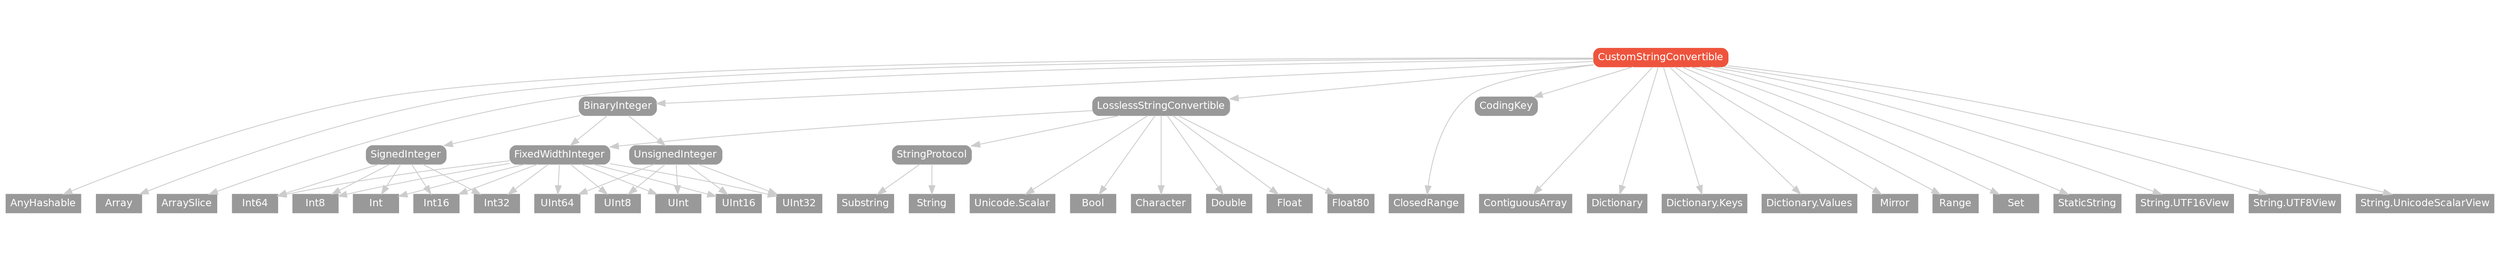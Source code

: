 strict digraph "CustomStringConvertible - Type Hierarchy - SwiftDoc.org" {
    pad="0.1,0.8"
    node [shape=box, style="filled,rounded", color="#999999", fillcolor="#999999", fontcolor=white, fontname=Helvetica, fontnames="Helvetica,sansserif", fontsize=12, margin="0.07,0.05", height="0.3"]
    edge [color="#cccccc"]
    "AnyHashable" [URL="/type/AnyHashable/hierarchy/", style=filled]
    "Array" [URL="/type/Array/hierarchy/", style=filled]
    "ArraySlice" [URL="/type/ArraySlice/hierarchy/", style=filled]
    "BinaryInteger" [URL="/protocol/BinaryInteger/hierarchy/"]
    "Bool" [URL="/type/Bool/hierarchy/", style=filled]
    "Character" [URL="/type/Character/hierarchy/", style=filled]
    "ClosedRange" [URL="/type/ClosedRange/hierarchy/", style=filled]
    "CodingKey" [URL="/protocol/CodingKey/hierarchy/"]
    "ContiguousArray" [URL="/type/ContiguousArray/hierarchy/", style=filled]
    "CustomStringConvertible" [URL="/protocol/CustomStringConvertible/", style="filled,rounded", fillcolor="#ee543d", color="#ee543d"]
    "Dictionary" [URL="/type/Dictionary/hierarchy/", style=filled]
    "Dictionary.Keys" [URL="/type/Dictionary.Keys/hierarchy/", style=filled]
    "Dictionary.Values" [URL="/type/Dictionary.Values/hierarchy/", style=filled]
    "Double" [URL="/type/Double/hierarchy/", style=filled]
    "FixedWidthInteger" [URL="/protocol/FixedWidthInteger/hierarchy/"]
    "Float" [URL="/type/Float/hierarchy/", style=filled]
    "Float80" [URL="/type/Float80/hierarchy/", style=filled]
    "Int" [URL="/type/Int/hierarchy/", style=filled]
    "Int16" [URL="/type/Int16/hierarchy/", style=filled]
    "Int32" [URL="/type/Int32/hierarchy/", style=filled]
    "Int64" [URL="/type/Int64/hierarchy/", style=filled]
    "Int8" [URL="/type/Int8/hierarchy/", style=filled]
    "LosslessStringConvertible" [URL="/protocol/LosslessStringConvertible/hierarchy/"]
    "Mirror" [URL="/type/Mirror/hierarchy/", style=filled]
    "Range" [URL="/type/Range/hierarchy/", style=filled]
    "Set" [URL="/type/Set/hierarchy/", style=filled]
    "SignedInteger" [URL="/protocol/SignedInteger/hierarchy/"]
    "StaticString" [URL="/type/StaticString/hierarchy/", style=filled]
    "String" [URL="/type/String/hierarchy/", style=filled]
    "String.UTF16View" [URL="/type/String.UTF16View/hierarchy/", style=filled]
    "String.UTF8View" [URL="/type/String.UTF8View/hierarchy/", style=filled]
    "String.UnicodeScalarView" [URL="/type/String.UnicodeScalarView/hierarchy/", style=filled]
    "StringProtocol" [URL="/protocol/StringProtocol/hierarchy/"]
    "Substring" [URL="/type/Substring/hierarchy/", style=filled]
    "UInt" [URL="/type/UInt/hierarchy/", style=filled]
    "UInt16" [URL="/type/UInt16/hierarchy/", style=filled]
    "UInt32" [URL="/type/UInt32/hierarchy/", style=filled]
    "UInt64" [URL="/type/UInt64/hierarchy/", style=filled]
    "UInt8" [URL="/type/UInt8/hierarchy/", style=filled]
    "Unicode.Scalar" [URL="/type/Unicode.Scalar/hierarchy/", style=filled]
    "UnsignedInteger" [URL="/protocol/UnsignedInteger/hierarchy/"]    "CustomStringConvertible" -> "AnyHashable"
    "CustomStringConvertible" -> "Array"
    "CustomStringConvertible" -> "ArraySlice"
    "CustomStringConvertible" -> "BinaryInteger"
    "CustomStringConvertible" -> "ClosedRange"
    "CustomStringConvertible" -> "CodingKey"
    "CustomStringConvertible" -> "ContiguousArray"
    "CustomStringConvertible" -> "Dictionary"
    "CustomStringConvertible" -> "LosslessStringConvertible"
    "CustomStringConvertible" -> "Mirror"
    "CustomStringConvertible" -> "Range"
    "CustomStringConvertible" -> "Set"
    "CustomStringConvertible" -> "StaticString"
    "CustomStringConvertible" -> "Dictionary.Keys"
    "CustomStringConvertible" -> "Dictionary.Values"
    "CustomStringConvertible" -> "String.UTF8View"
    "CustomStringConvertible" -> "String.UnicodeScalarView"
    "CustomStringConvertible" -> "String.UTF16View"
    "BinaryInteger" -> "FixedWidthInteger"
    "BinaryInteger" -> "SignedInteger"
    "BinaryInteger" -> "UnsignedInteger"
    "FixedWidthInteger" -> "Int"
    "FixedWidthInteger" -> "Int16"
    "FixedWidthInteger" -> "Int32"
    "FixedWidthInteger" -> "Int64"
    "FixedWidthInteger" -> "Int8"
    "FixedWidthInteger" -> "UInt"
    "FixedWidthInteger" -> "UInt16"
    "FixedWidthInteger" -> "UInt32"
    "FixedWidthInteger" -> "UInt64"
    "FixedWidthInteger" -> "UInt8"
    "SignedInteger" -> "Int"
    "SignedInteger" -> "Int16"
    "SignedInteger" -> "Int32"
    "SignedInteger" -> "Int64"
    "SignedInteger" -> "Int8"
    "UnsignedInteger" -> "UInt"
    "UnsignedInteger" -> "UInt16"
    "UnsignedInteger" -> "UInt32"
    "UnsignedInteger" -> "UInt64"
    "UnsignedInteger" -> "UInt8"
    "LosslessStringConvertible" -> "Bool"
    "LosslessStringConvertible" -> "Character"
    "LosslessStringConvertible" -> "Double"
    "LosslessStringConvertible" -> "FixedWidthInteger"
    "LosslessStringConvertible" -> "Float"
    "LosslessStringConvertible" -> "Float80"
    "LosslessStringConvertible" -> "StringProtocol"
    "LosslessStringConvertible" -> "Unicode.Scalar"
    "FixedWidthInteger" -> "Int"
    "FixedWidthInteger" -> "Int16"
    "FixedWidthInteger" -> "Int32"
    "FixedWidthInteger" -> "Int64"
    "FixedWidthInteger" -> "Int8"
    "FixedWidthInteger" -> "UInt"
    "FixedWidthInteger" -> "UInt16"
    "FixedWidthInteger" -> "UInt32"
    "FixedWidthInteger" -> "UInt64"
    "FixedWidthInteger" -> "UInt8"
    "StringProtocol" -> "String"
    "StringProtocol" -> "Substring"
    subgraph Types {
        rank = max; "AnyHashable"; "Array"; "ArraySlice"; "ClosedRange"; "ContiguousArray"; "Dictionary"; "Mirror"; "Range"; "Set"; "StaticString"; "Dictionary.Keys"; "Dictionary.Values"; "String.UTF8View"; "String.UnicodeScalarView"; "String.UTF16View"; "Int"; "Int16"; "Int32"; "Int64"; "Int8"; "UInt"; "UInt16"; "UInt32"; "UInt64"; "UInt8"; "Bool"; "Character"; "Double"; "Float"; "Float80"; "Unicode.Scalar"; "String"; "Substring";
    }
}